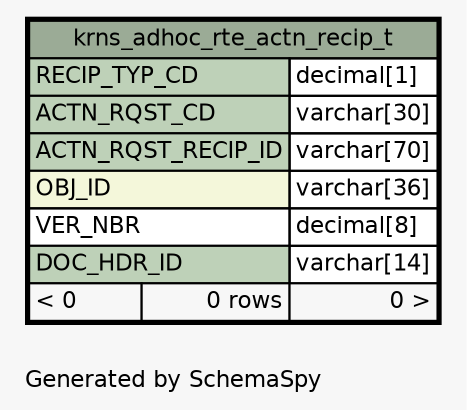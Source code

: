 // dot 2.28.0 on Mac OS X 10.7.2
// SchemaSpy rev 590
digraph "oneDegreeRelationshipsDiagram" {
  graph [
    rankdir="RL"
    bgcolor="#f7f7f7"
    label="\nGenerated by SchemaSpy"
    labeljust="l"
    nodesep="0.18"
    ranksep="0.46"
    fontname="Helvetica"
    fontsize="11"
  ];
  node [
    fontname="Helvetica"
    fontsize="11"
    shape="plaintext"
  ];
  edge [
    arrowsize="0.8"
  ];
  "krns_adhoc_rte_actn_recip_t" [
    label=<
    <TABLE BORDER="2" CELLBORDER="1" CELLSPACING="0" BGCOLOR="#ffffff">
      <TR><TD COLSPAN="3" BGCOLOR="#9bab96" ALIGN="CENTER">krns_adhoc_rte_actn_recip_t</TD></TR>
      <TR><TD PORT="RECIP_TYP_CD" COLSPAN="2" BGCOLOR="#bed1b8" ALIGN="LEFT">RECIP_TYP_CD</TD><TD PORT="RECIP_TYP_CD.type" ALIGN="LEFT">decimal[1]</TD></TR>
      <TR><TD PORT="ACTN_RQST_CD" COLSPAN="2" BGCOLOR="#bed1b8" ALIGN="LEFT">ACTN_RQST_CD</TD><TD PORT="ACTN_RQST_CD.type" ALIGN="LEFT">varchar[30]</TD></TR>
      <TR><TD PORT="ACTN_RQST_RECIP_ID" COLSPAN="2" BGCOLOR="#bed1b8" ALIGN="LEFT">ACTN_RQST_RECIP_ID</TD><TD PORT="ACTN_RQST_RECIP_ID.type" ALIGN="LEFT">varchar[70]</TD></TR>
      <TR><TD PORT="OBJ_ID" COLSPAN="2" BGCOLOR="#f4f7da" ALIGN="LEFT">OBJ_ID</TD><TD PORT="OBJ_ID.type" ALIGN="LEFT">varchar[36]</TD></TR>
      <TR><TD PORT="VER_NBR" COLSPAN="2" ALIGN="LEFT">VER_NBR</TD><TD PORT="VER_NBR.type" ALIGN="LEFT">decimal[8]</TD></TR>
      <TR><TD PORT="DOC_HDR_ID" COLSPAN="2" BGCOLOR="#bed1b8" ALIGN="LEFT">DOC_HDR_ID</TD><TD PORT="DOC_HDR_ID.type" ALIGN="LEFT">varchar[14]</TD></TR>
      <TR><TD ALIGN="LEFT" BGCOLOR="#f7f7f7">&lt; 0</TD><TD ALIGN="RIGHT" BGCOLOR="#f7f7f7">0 rows</TD><TD ALIGN="RIGHT" BGCOLOR="#f7f7f7">0 &gt;</TD></TR>
    </TABLE>>
    URL="krns_adhoc_rte_actn_recip_t.html"
    tooltip="krns_adhoc_rte_actn_recip_t"
  ];
}
